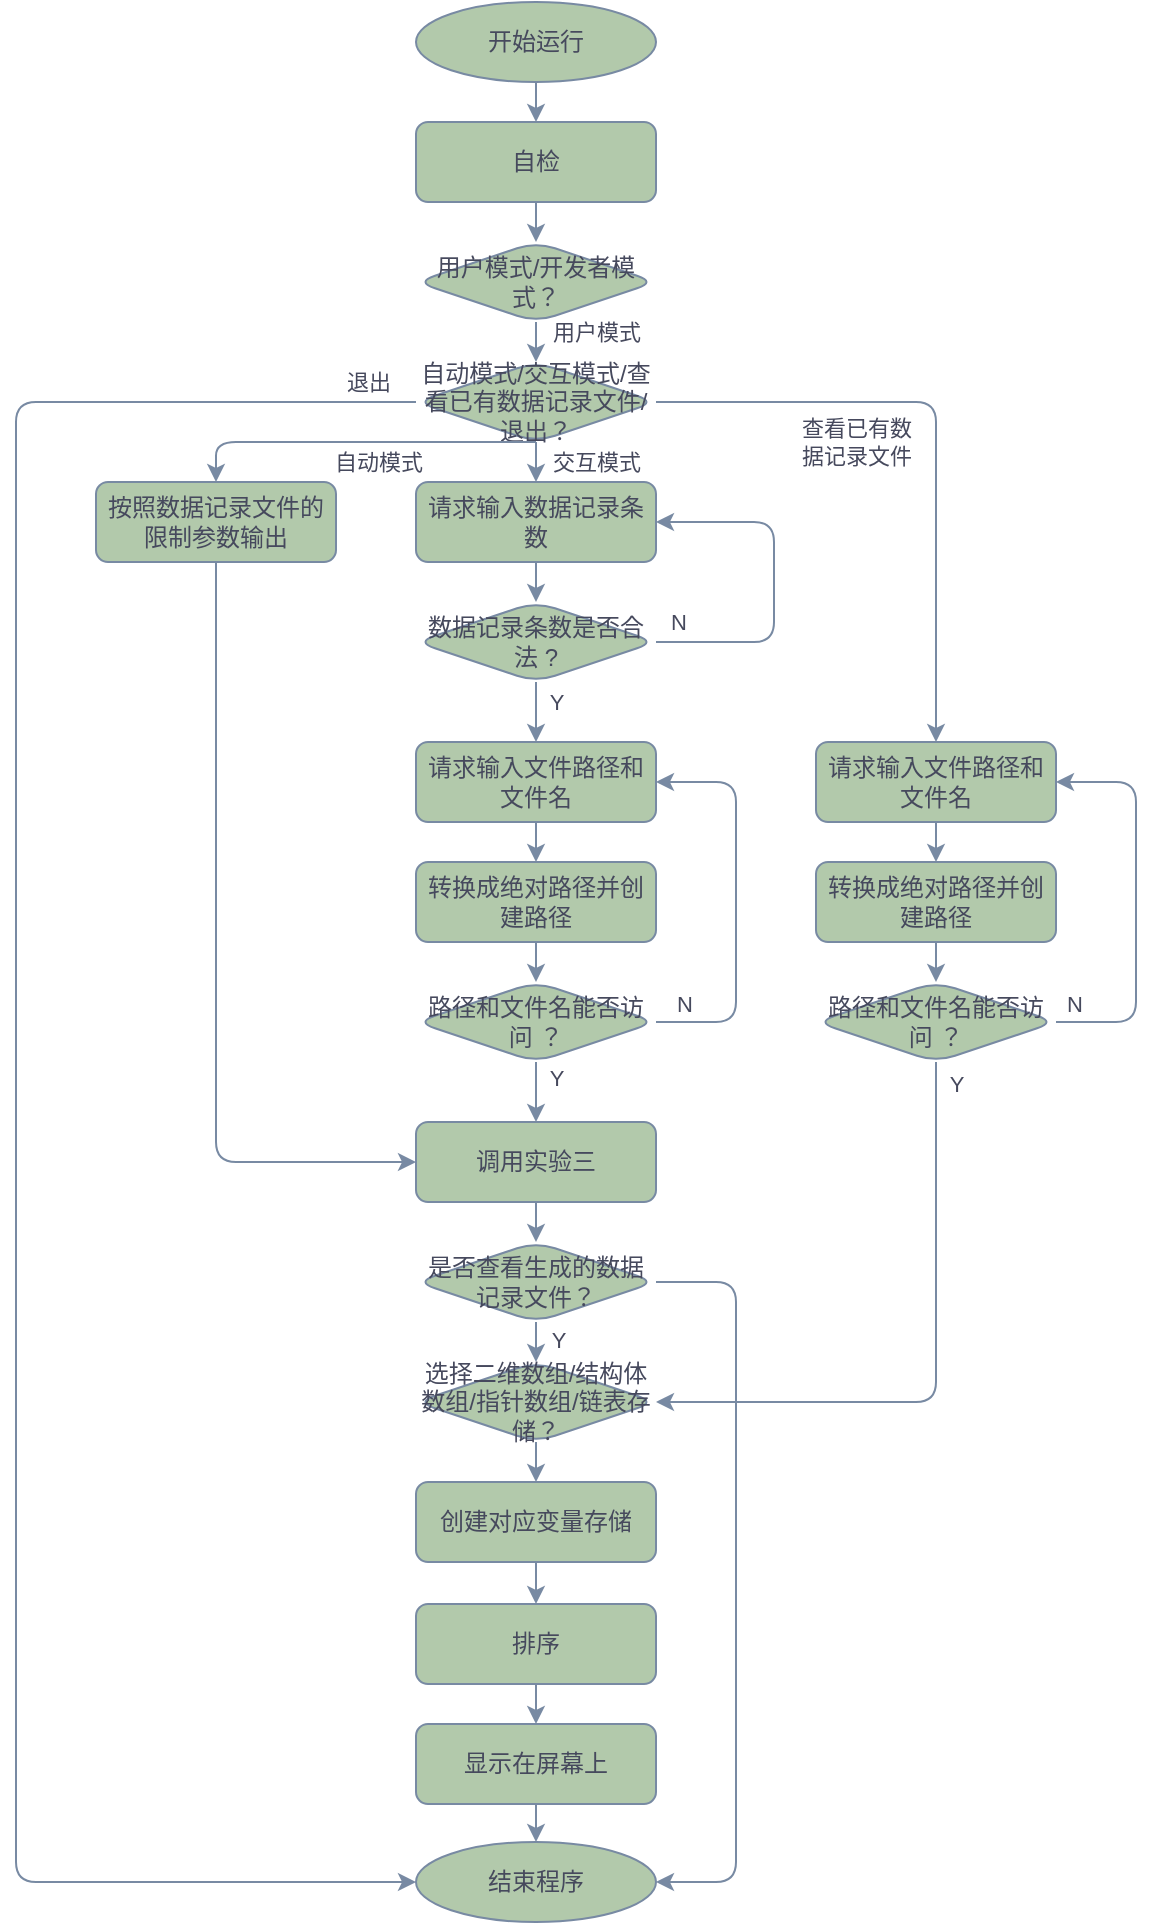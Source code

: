 <mxfile version="18.0.4" type="device"><diagram id="m8IoiO91xxTkPsDt46tm" name="第 1 页"><mxGraphModel dx="979" dy="590" grid="1" gridSize="10" guides="1" tooltips="1" connect="1" arrows="1" fold="1" page="1" pageScale="1" pageWidth="827" pageHeight="1169" math="0" shadow="0"><root><mxCell id="0"/><mxCell id="1" parent="0"/><mxCell id="-dL4DuJ94NPtnuYSc3Yh-1" value="开始运行" style="ellipse;whiteSpace=wrap;html=1;rounded=1;fillColor=#B2C9AB;strokeColor=#788AA3;fontColor=#46495D;" parent="1" vertex="1"><mxGeometry x="320" y="40" width="120" height="40" as="geometry"/></mxCell><mxCell id="-dL4DuJ94NPtnuYSc3Yh-2" value="自检" style="rounded=1;whiteSpace=wrap;html=1;fillColor=#B2C9AB;strokeColor=#788AA3;fontColor=#46495D;" parent="1" vertex="1"><mxGeometry x="320" y="100" width="120" height="40" as="geometry"/></mxCell><mxCell id="-dL4DuJ94NPtnuYSc3Yh-3" value="" style="endArrow=classic;html=1;rounded=1;entryX=0.5;entryY=0;entryDx=0;entryDy=0;exitX=0.5;exitY=1;exitDx=0;exitDy=0;strokeColor=#788AA3;fontColor=#46495D;" parent="1" source="-dL4DuJ94NPtnuYSc3Yh-1" target="-dL4DuJ94NPtnuYSc3Yh-2" edge="1"><mxGeometry width="50" height="50" relative="1" as="geometry"><mxPoint x="263" y="130" as="sourcePoint"/><mxPoint x="313" y="80" as="targetPoint"/></mxGeometry></mxCell><mxCell id="-dL4DuJ94NPtnuYSc3Yh-4" value="用户模式/开发者模式？" style="rhombus;whiteSpace=wrap;html=1;rounded=1;fillColor=#B2C9AB;strokeColor=#788AA3;fontColor=#46495D;" parent="1" vertex="1"><mxGeometry x="320" y="160" width="120" height="40" as="geometry"/></mxCell><mxCell id="-dL4DuJ94NPtnuYSc3Yh-6" value="用户模式" style="endArrow=classic;html=1;rounded=1;exitX=0.5;exitY=1;exitDx=0;exitDy=0;entryX=0.5;entryY=0;entryDx=0;entryDy=0;strokeColor=#788AA3;fontColor=#46495D;" parent="1" source="-dL4DuJ94NPtnuYSc3Yh-4" target="-dL4DuJ94NPtnuYSc3Yh-8" edge="1"><mxGeometry x="-0.5" y="30" width="50" height="50" relative="1" as="geometry"><mxPoint x="243" y="230" as="sourcePoint"/><mxPoint x="213" y="180" as="targetPoint"/><Array as="points"/><mxPoint as="offset"/></mxGeometry></mxCell><mxCell id="-dL4DuJ94NPtnuYSc3Yh-8" value="自动模式/交互模式/查看已有数据记录文件/&lt;br&gt;退出？" style="rhombus;whiteSpace=wrap;html=1;rounded=1;fillColor=#B2C9AB;strokeColor=#788AA3;fontColor=#46495D;" parent="1" vertex="1"><mxGeometry x="320" y="220" width="120" height="40" as="geometry"/></mxCell><mxCell id="-dL4DuJ94NPtnuYSc3Yh-9" value="" style="endArrow=classic;html=1;rounded=1;entryX=0.5;entryY=0;entryDx=0;entryDy=0;exitX=0.5;exitY=1;exitDx=0;exitDy=0;strokeColor=#788AA3;fontColor=#46495D;" parent="1" source="-dL4DuJ94NPtnuYSc3Yh-2" target="-dL4DuJ94NPtnuYSc3Yh-4" edge="1"><mxGeometry width="50" height="50" relative="1" as="geometry"><mxPoint x="193" y="130" as="sourcePoint"/><mxPoint x="243" y="80" as="targetPoint"/></mxGeometry></mxCell><mxCell id="-dL4DuJ94NPtnuYSc3Yh-10" value="自动模式" style="endArrow=classic;html=1;rounded=1;exitX=0.5;exitY=1;exitDx=0;exitDy=0;entryX=0.5;entryY=0;entryDx=0;entryDy=0;strokeColor=#788AA3;fontColor=#46495D;" parent="1" source="-dL4DuJ94NPtnuYSc3Yh-8" target="-dL4DuJ94NPtnuYSc3Yh-16" edge="1"><mxGeometry x="-0.116" y="10" width="50" height="50" relative="1" as="geometry"><mxPoint x="363" y="420" as="sourcePoint"/><mxPoint x="213" y="280" as="targetPoint"/><Array as="points"><mxPoint x="220" y="260"/></Array><mxPoint as="offset"/></mxGeometry></mxCell><mxCell id="-dL4DuJ94NPtnuYSc3Yh-11" value="交互模式" style="endArrow=classic;html=1;rounded=1;exitX=0.5;exitY=1;exitDx=0;exitDy=0;entryX=0.5;entryY=0;entryDx=0;entryDy=0;strokeColor=#788AA3;fontColor=#46495D;" parent="1" source="-dL4DuJ94NPtnuYSc3Yh-8" target="-dL4DuJ94NPtnuYSc3Yh-17" edge="1"><mxGeometry y="30" width="50" height="50" relative="1" as="geometry"><mxPoint x="423" y="440" as="sourcePoint"/><mxPoint x="393" y="280" as="targetPoint"/><mxPoint as="offset"/></mxGeometry></mxCell><mxCell id="-dL4DuJ94NPtnuYSc3Yh-16" value="按照数据记录文件的限制参数输出" style="rounded=1;whiteSpace=wrap;html=1;fillColor=#B2C9AB;strokeColor=#788AA3;fontColor=#46495D;" parent="1" vertex="1"><mxGeometry x="160" y="280" width="120" height="40" as="geometry"/></mxCell><mxCell id="-dL4DuJ94NPtnuYSc3Yh-17" value="请求输入数据记录条数" style="rounded=1;whiteSpace=wrap;html=1;fillColor=#B2C9AB;strokeColor=#788AA3;fontColor=#46495D;" parent="1" vertex="1"><mxGeometry x="320" y="280" width="120" height="40" as="geometry"/></mxCell><mxCell id="-dL4DuJ94NPtnuYSc3Yh-18" value="数据记录条数是否合法 ?" style="rhombus;whiteSpace=wrap;html=1;rounded=1;fillColor=#B2C9AB;strokeColor=#788AA3;fontColor=#46495D;" parent="1" vertex="1"><mxGeometry x="320" y="340" width="120" height="40" as="geometry"/></mxCell><mxCell id="-dL4DuJ94NPtnuYSc3Yh-19" value="N" style="endArrow=classic;html=1;rounded=1;exitX=1;exitY=0.5;exitDx=0;exitDy=0;entryX=1;entryY=0.5;entryDx=0;entryDy=0;strokeColor=#788AA3;fontColor=#46495D;" parent="1" source="-dL4DuJ94NPtnuYSc3Yh-18" target="-dL4DuJ94NPtnuYSc3Yh-17" edge="1"><mxGeometry x="-0.875" y="10" width="50" height="50" relative="1" as="geometry"><mxPoint x="343" y="400" as="sourcePoint"/><mxPoint x="493" y="390" as="targetPoint"/><Array as="points"><mxPoint x="499" y="360"/><mxPoint x="499" y="300"/></Array><mxPoint as="offset"/></mxGeometry></mxCell><mxCell id="-dL4DuJ94NPtnuYSc3Yh-20" value="" style="endArrow=classic;html=1;rounded=1;entryX=0.5;entryY=0;entryDx=0;entryDy=0;exitX=0.5;exitY=1;exitDx=0;exitDy=0;strokeColor=#788AA3;fontColor=#46495D;" parent="1" source="-dL4DuJ94NPtnuYSc3Yh-17" target="-dL4DuJ94NPtnuYSc3Yh-18" edge="1"><mxGeometry width="50" height="50" relative="1" as="geometry"><mxPoint x="303" y="590" as="sourcePoint"/><mxPoint x="353" y="540" as="targetPoint"/><Array as="points"/></mxGeometry></mxCell><mxCell id="-dL4DuJ94NPtnuYSc3Yh-21" value="请求输入文件路径和文件名" style="rounded=1;whiteSpace=wrap;html=1;fillColor=#B2C9AB;strokeColor=#788AA3;fontColor=#46495D;" parent="1" vertex="1"><mxGeometry x="320" y="410" width="120" height="40" as="geometry"/></mxCell><mxCell id="-dL4DuJ94NPtnuYSc3Yh-22" value="路径和文件名能否访问 ？" style="rhombus;whiteSpace=wrap;html=1;rounded=1;fillColor=#B2C9AB;strokeColor=#788AA3;fontColor=#46495D;" parent="1" vertex="1"><mxGeometry x="320" y="530" width="120" height="40" as="geometry"/></mxCell><mxCell id="-dL4DuJ94NPtnuYSc3Yh-23" value="" style="endArrow=classic;html=1;rounded=1;entryX=0.5;entryY=0;entryDx=0;entryDy=0;exitX=0.5;exitY=1;exitDx=0;exitDy=0;strokeColor=#788AA3;fontColor=#46495D;" parent="1" source="-dL4DuJ94NPtnuYSc3Yh-25" target="-dL4DuJ94NPtnuYSc3Yh-22" edge="1"><mxGeometry width="50" height="50" relative="1" as="geometry"><mxPoint x="293" y="640" as="sourcePoint"/><mxPoint x="253" y="580" as="targetPoint"/></mxGeometry></mxCell><mxCell id="-dL4DuJ94NPtnuYSc3Yh-24" value="N" style="endArrow=classic;html=1;rounded=1;entryX=1;entryY=0.5;entryDx=0;entryDy=0;exitX=1;exitY=0.5;exitDx=0;exitDy=0;strokeColor=#788AA3;fontColor=#46495D;" parent="1" source="-dL4DuJ94NPtnuYSc3Yh-22" target="-dL4DuJ94NPtnuYSc3Yh-21" edge="1"><mxGeometry x="-0.867" y="9" width="50" height="50" relative="1" as="geometry"><mxPoint x="523" y="610" as="sourcePoint"/><mxPoint x="573" y="560" as="targetPoint"/><Array as="points"><mxPoint x="480" y="550"/><mxPoint x="480" y="430"/></Array><mxPoint as="offset"/></mxGeometry></mxCell><mxCell id="-dL4DuJ94NPtnuYSc3Yh-25" value="转换成绝对路径并创建路径" style="rounded=1;whiteSpace=wrap;html=1;fillColor=#B2C9AB;strokeColor=#788AA3;fontColor=#46495D;" parent="1" vertex="1"><mxGeometry x="320" y="470" width="120" height="40" as="geometry"/></mxCell><mxCell id="-dL4DuJ94NPtnuYSc3Yh-26" value="" style="endArrow=classic;html=1;rounded=1;entryX=0.5;entryY=0;entryDx=0;entryDy=0;exitX=0.5;exitY=1;exitDx=0;exitDy=0;strokeColor=#788AA3;fontColor=#46495D;" parent="1" source="-dL4DuJ94NPtnuYSc3Yh-21" target="-dL4DuJ94NPtnuYSc3Yh-25" edge="1"><mxGeometry width="50" height="50" relative="1" as="geometry"><mxPoint x="233" y="530" as="sourcePoint"/><mxPoint x="283" y="480" as="targetPoint"/></mxGeometry></mxCell><mxCell id="-dL4DuJ94NPtnuYSc3Yh-27" value="Y" style="endArrow=classic;html=1;rounded=1;curved=0;entryX=0.5;entryY=0;entryDx=0;entryDy=0;exitX=0.5;exitY=1;exitDx=0;exitDy=0;strokeColor=#788AA3;fontColor=#46495D;" parent="1" source="-dL4DuJ94NPtnuYSc3Yh-18" target="-dL4DuJ94NPtnuYSc3Yh-21" edge="1"><mxGeometry x="-0.333" y="10" width="50" height="50" relative="1" as="geometry"><mxPoint x="403" y="390" as="sourcePoint"/><mxPoint x="293" y="390" as="targetPoint"/><mxPoint as="offset"/></mxGeometry></mxCell><mxCell id="-dL4DuJ94NPtnuYSc3Yh-28" value="退出" style="endArrow=classic;html=1;rounded=1;curved=0;exitX=0;exitY=0.5;exitDx=0;exitDy=0;entryX=0;entryY=0.5;entryDx=0;entryDy=0;strokeColor=#788AA3;fontColor=#46495D;" parent="1" source="-dL4DuJ94NPtnuYSc3Yh-8" target="-dL4DuJ94NPtnuYSc3Yh-34" edge="1"><mxGeometry x="-0.958" y="-10" width="50" height="50" relative="1" as="geometry"><mxPoint x="213" y="180" as="sourcePoint"/><mxPoint x="123" y="560" as="targetPoint"/><Array as="points"><mxPoint x="120" y="240"/><mxPoint x="120" y="980"/></Array><mxPoint as="offset"/></mxGeometry></mxCell><mxCell id="-dL4DuJ94NPtnuYSc3Yh-30" value="调用实验三" style="rounded=1;whiteSpace=wrap;html=1;fillColor=#B2C9AB;strokeColor=#788AA3;fontColor=#46495D;" parent="1" vertex="1"><mxGeometry x="320" y="600" width="120" height="40" as="geometry"/></mxCell><mxCell id="-dL4DuJ94NPtnuYSc3Yh-31" value="" style="endArrow=classic;html=1;rounded=1;curved=0;exitX=0.5;exitY=1;exitDx=0;exitDy=0;entryX=0;entryY=0.5;entryDx=0;entryDy=0;strokeColor=#788AA3;fontColor=#46495D;" parent="1" source="-dL4DuJ94NPtnuYSc3Yh-16" target="-dL4DuJ94NPtnuYSc3Yh-30" edge="1"><mxGeometry width="50" height="50" relative="1" as="geometry"><mxPoint x="213" y="590" as="sourcePoint"/><mxPoint x="263" y="540" as="targetPoint"/><Array as="points"><mxPoint x="220" y="620"/></Array></mxGeometry></mxCell><mxCell id="-dL4DuJ94NPtnuYSc3Yh-32" value="Y" style="endArrow=classic;html=1;rounded=1;curved=0;exitX=0.5;exitY=1;exitDx=0;exitDy=0;entryX=0.5;entryY=0;entryDx=0;entryDy=0;strokeColor=#788AA3;fontColor=#46495D;" parent="1" source="-dL4DuJ94NPtnuYSc3Yh-22" target="-dL4DuJ94NPtnuYSc3Yh-30" edge="1"><mxGeometry x="-0.5" y="10" width="50" height="50" relative="1" as="geometry"><mxPoint x="513" y="640" as="sourcePoint"/><mxPoint x="563" y="590" as="targetPoint"/><mxPoint as="offset"/></mxGeometry></mxCell><mxCell id="-dL4DuJ94NPtnuYSc3Yh-34" value="结束程序" style="ellipse;whiteSpace=wrap;html=1;rounded=1;fillColor=#B2C9AB;strokeColor=#788AA3;fontColor=#46495D;" parent="1" vertex="1"><mxGeometry x="320" y="960" width="120" height="40" as="geometry"/></mxCell><mxCell id="-dL4DuJ94NPtnuYSc3Yh-35" value="" style="endArrow=classic;html=1;rounded=1;curved=0;exitX=0.5;exitY=1;exitDx=0;exitDy=0;entryX=0.5;entryY=0;entryDx=0;entryDy=0;strokeColor=#788AA3;fontColor=#46495D;" parent="1" source="-dL4DuJ94NPtnuYSc3Yh-30" target="-dL4DuJ94NPtnuYSc3Yh-50" edge="1"><mxGeometry width="50" height="50" relative="1" as="geometry"><mxPoint x="223" y="700" as="sourcePoint"/><mxPoint x="503" y="680" as="targetPoint"/></mxGeometry></mxCell><mxCell id="-dL4DuJ94NPtnuYSc3Yh-41" value="排序" style="rounded=1;whiteSpace=wrap;html=1;fillColor=#B2C9AB;strokeColor=#788AA3;fontColor=#46495D;" parent="1" vertex="1"><mxGeometry x="320" y="841" width="120" height="40" as="geometry"/></mxCell><mxCell id="-dL4DuJ94NPtnuYSc3Yh-47" value="显示在屏幕上" style="rounded=1;whiteSpace=wrap;html=1;fillColor=#B2C9AB;strokeColor=#788AA3;fontColor=#46495D;" parent="1" vertex="1"><mxGeometry x="320" y="901" width="120" height="40" as="geometry"/></mxCell><mxCell id="-dL4DuJ94NPtnuYSc3Yh-48" value="" style="endArrow=classic;html=1;rounded=1;curved=0;entryX=0.5;entryY=0;entryDx=0;entryDy=0;exitX=0.5;exitY=1;exitDx=0;exitDy=0;strokeColor=#788AA3;fontColor=#46495D;" parent="1" source="-dL4DuJ94NPtnuYSc3Yh-41" target="-dL4DuJ94NPtnuYSc3Yh-47" edge="1"><mxGeometry width="50" height="50" relative="1" as="geometry"><mxPoint x="251.25" y="951" as="sourcePoint"/><mxPoint x="381.25" y="901" as="targetPoint"/></mxGeometry></mxCell><mxCell id="-dL4DuJ94NPtnuYSc3Yh-49" value="" style="endArrow=classic;html=1;curved=0;exitX=0.5;exitY=1;exitDx=0;exitDy=0;entryX=0.5;entryY=0;entryDx=0;entryDy=0;rounded=1;strokeColor=#788AA3;fontColor=#46495D;" parent="1" source="-dL4DuJ94NPtnuYSc3Yh-47" target="-dL4DuJ94NPtnuYSc3Yh-34" edge="1"><mxGeometry width="50" height="50" relative="1" as="geometry"><mxPoint x="253" y="891" as="sourcePoint"/><mxPoint x="383" y="962" as="targetPoint"/></mxGeometry></mxCell><mxCell id="-dL4DuJ94NPtnuYSc3Yh-50" value="是否查看生成的数据记录文件？" style="rhombus;whiteSpace=wrap;html=1;rounded=1;fillColor=#B2C9AB;strokeColor=#788AA3;fontColor=#46495D;" parent="1" vertex="1"><mxGeometry x="320" y="660" width="120" height="40" as="geometry"/></mxCell><mxCell id="-dL4DuJ94NPtnuYSc3Yh-51" value="Y" style="endArrow=classic;html=1;curved=0;exitX=0.5;exitY=1;exitDx=0;exitDy=0;entryX=0.5;entryY=0;entryDx=0;entryDy=0;rounded=1;strokeColor=#788AA3;fontColor=#46495D;" parent="1" source="-dL4DuJ94NPtnuYSc3Yh-50" target="-dL4DuJ94NPtnuYSc3Yh-52" edge="1"><mxGeometry x="-0.094" y="11" width="50" height="50" relative="1" as="geometry"><mxPoint x="493" y="740" as="sourcePoint"/><mxPoint x="543" y="690" as="targetPoint"/><mxPoint as="offset"/></mxGeometry></mxCell><mxCell id="-dL4DuJ94NPtnuYSc3Yh-52" value="选择二维数组/结构体数组/指针数组/链表存储？" style="rhombus;whiteSpace=wrap;html=1;rounded=1;fillColor=#B2C9AB;strokeColor=#788AA3;fontColor=#46495D;" parent="1" vertex="1"><mxGeometry x="320" y="720" width="120" height="40" as="geometry"/></mxCell><mxCell id="-dL4DuJ94NPtnuYSc3Yh-54" value="" style="endArrow=classic;html=1;curved=0;exitX=0.5;exitY=1;exitDx=0;exitDy=0;entryX=0.5;entryY=0;entryDx=0;entryDy=0;rounded=1;strokeColor=#788AA3;fontColor=#46495D;" parent="1" source="-dL4DuJ94NPtnuYSc3Yh-52" target="-dL4DuJ94NPtnuYSc3Yh-56" edge="1"><mxGeometry width="50" height="50" relative="1" as="geometry"><mxPoint x="183" y="800" as="sourcePoint"/><mxPoint x="233" y="750" as="targetPoint"/></mxGeometry></mxCell><mxCell id="-dL4DuJ94NPtnuYSc3Yh-55" value="" style="endArrow=classic;html=1;curved=0;exitX=0.5;exitY=1;exitDx=0;exitDy=0;entryX=0.5;entryY=0;entryDx=0;entryDy=0;rounded=1;strokeColor=#788AA3;fontColor=#46495D;" parent="1" source="-dL4DuJ94NPtnuYSc3Yh-56" target="-dL4DuJ94NPtnuYSc3Yh-41" edge="1"><mxGeometry x="-0.914" y="10" width="50" height="50" relative="1" as="geometry"><mxPoint x="763" y="790" as="sourcePoint"/><mxPoint x="813" y="800" as="targetPoint"/><Array as="points"/><mxPoint as="offset"/></mxGeometry></mxCell><mxCell id="-dL4DuJ94NPtnuYSc3Yh-56" value="创建对应变量存储" style="rounded=1;whiteSpace=wrap;html=1;fillColor=#B2C9AB;strokeColor=#788AA3;fontColor=#46495D;" parent="1" vertex="1"><mxGeometry x="320" y="780" width="120" height="40" as="geometry"/></mxCell><mxCell id="-dL4DuJ94NPtnuYSc3Yh-69" value="" style="endArrow=classic;html=1;rounded=1;curved=0;exitX=1;exitY=0.5;exitDx=0;exitDy=0;entryX=1;entryY=0.5;entryDx=0;entryDy=0;strokeColor=#788AA3;fontColor=#46495D;" parent="1" source="-dL4DuJ94NPtnuYSc3Yh-50" target="-dL4DuJ94NPtnuYSc3Yh-34" edge="1"><mxGeometry width="50" height="50" relative="1" as="geometry"><mxPoint x="589" y="650" as="sourcePoint"/><mxPoint x="619" y="990" as="targetPoint"/><Array as="points"><mxPoint x="480" y="680"/><mxPoint x="480" y="980"/></Array></mxGeometry></mxCell><mxCell id="R_kuHOpZOresPY7gw1_K-1" value="请求输入文件路径和文件名" style="rounded=1;whiteSpace=wrap;html=1;fillColor=#B2C9AB;strokeColor=#788AA3;fontColor=#46495D;" parent="1" vertex="1"><mxGeometry x="520" y="410" width="120" height="40" as="geometry"/></mxCell><mxCell id="R_kuHOpZOresPY7gw1_K-2" value="路径和文件名能否访问 ？" style="rhombus;whiteSpace=wrap;html=1;rounded=1;fillColor=#B2C9AB;strokeColor=#788AA3;fontColor=#46495D;" parent="1" vertex="1"><mxGeometry x="520" y="530" width="120" height="40" as="geometry"/></mxCell><mxCell id="R_kuHOpZOresPY7gw1_K-3" value="" style="endArrow=classic;html=1;rounded=1;entryX=0.5;entryY=0;entryDx=0;entryDy=0;exitX=0.5;exitY=1;exitDx=0;exitDy=0;strokeColor=#788AA3;fontColor=#46495D;" parent="1" source="R_kuHOpZOresPY7gw1_K-5" target="R_kuHOpZOresPY7gw1_K-2" edge="1"><mxGeometry width="50" height="50" relative="1" as="geometry"><mxPoint x="510" y="640" as="sourcePoint"/><mxPoint x="470" y="580" as="targetPoint"/></mxGeometry></mxCell><mxCell id="R_kuHOpZOresPY7gw1_K-4" value="N" style="endArrow=classic;html=1;rounded=1;entryX=1;entryY=0.5;entryDx=0;entryDy=0;exitX=1;exitY=0.5;exitDx=0;exitDy=0;strokeColor=#788AA3;fontColor=#46495D;" parent="1" source="R_kuHOpZOresPY7gw1_K-2" target="R_kuHOpZOresPY7gw1_K-1" edge="1"><mxGeometry x="-0.917" y="9" width="50" height="50" relative="1" as="geometry"><mxPoint x="730" y="610" as="sourcePoint"/><mxPoint x="780" y="560" as="targetPoint"/><Array as="points"><mxPoint x="680" y="550"/><mxPoint x="680" y="430"/></Array><mxPoint as="offset"/></mxGeometry></mxCell><mxCell id="R_kuHOpZOresPY7gw1_K-5" value="转换成绝对路径并创建路径" style="rounded=1;whiteSpace=wrap;html=1;fillColor=#B2C9AB;strokeColor=#788AA3;fontColor=#46495D;" parent="1" vertex="1"><mxGeometry x="520" y="470" width="120" height="40" as="geometry"/></mxCell><mxCell id="R_kuHOpZOresPY7gw1_K-6" value="" style="endArrow=classic;html=1;rounded=1;entryX=0.5;entryY=0;entryDx=0;entryDy=0;exitX=0.5;exitY=1;exitDx=0;exitDy=0;strokeColor=#788AA3;fontColor=#46495D;" parent="1" source="R_kuHOpZOresPY7gw1_K-1" target="R_kuHOpZOresPY7gw1_K-5" edge="1"><mxGeometry width="50" height="50" relative="1" as="geometry"><mxPoint x="450" y="530" as="sourcePoint"/><mxPoint x="500" y="480" as="targetPoint"/></mxGeometry></mxCell><mxCell id="R_kuHOpZOresPY7gw1_K-9" value="查看已有数&lt;br&gt;据记录文件" style="endArrow=classic;html=1;curved=0;exitX=1;exitY=0.5;exitDx=0;exitDy=0;rounded=1;strokeColor=#788AA3;fontColor=#46495D;entryX=0.5;entryY=0;entryDx=0;entryDy=0;" parent="1" source="-dL4DuJ94NPtnuYSc3Yh-8" target="R_kuHOpZOresPY7gw1_K-1" edge="1"><mxGeometry x="-0.355" y="-20" width="50" height="50" relative="1" as="geometry"><mxPoint x="379" y="260" as="sourcePoint"/><mxPoint x="600" y="410" as="targetPoint"/><Array as="points"><mxPoint x="580" y="240"/></Array><mxPoint as="offset"/></mxGeometry></mxCell><mxCell id="R_kuHOpZOresPY7gw1_K-10" value="Y" style="endArrow=classic;html=1;curved=0;exitX=0.5;exitY=1;exitDx=0;exitDy=0;rounded=1;entryX=1;entryY=0.5;entryDx=0;entryDy=0;strokeColor=#788AA3;fontColor=#46495D;" parent="1" source="R_kuHOpZOresPY7gw1_K-2" target="-dL4DuJ94NPtnuYSc3Yh-52" edge="1"><mxGeometry x="-0.932" y="10" width="50" height="50" relative="1" as="geometry"><mxPoint x="619" y="690" as="sourcePoint"/><mxPoint x="453" y="860" as="targetPoint"/><Array as="points"><mxPoint x="580" y="740"/></Array><mxPoint as="offset"/></mxGeometry></mxCell></root></mxGraphModel></diagram></mxfile>